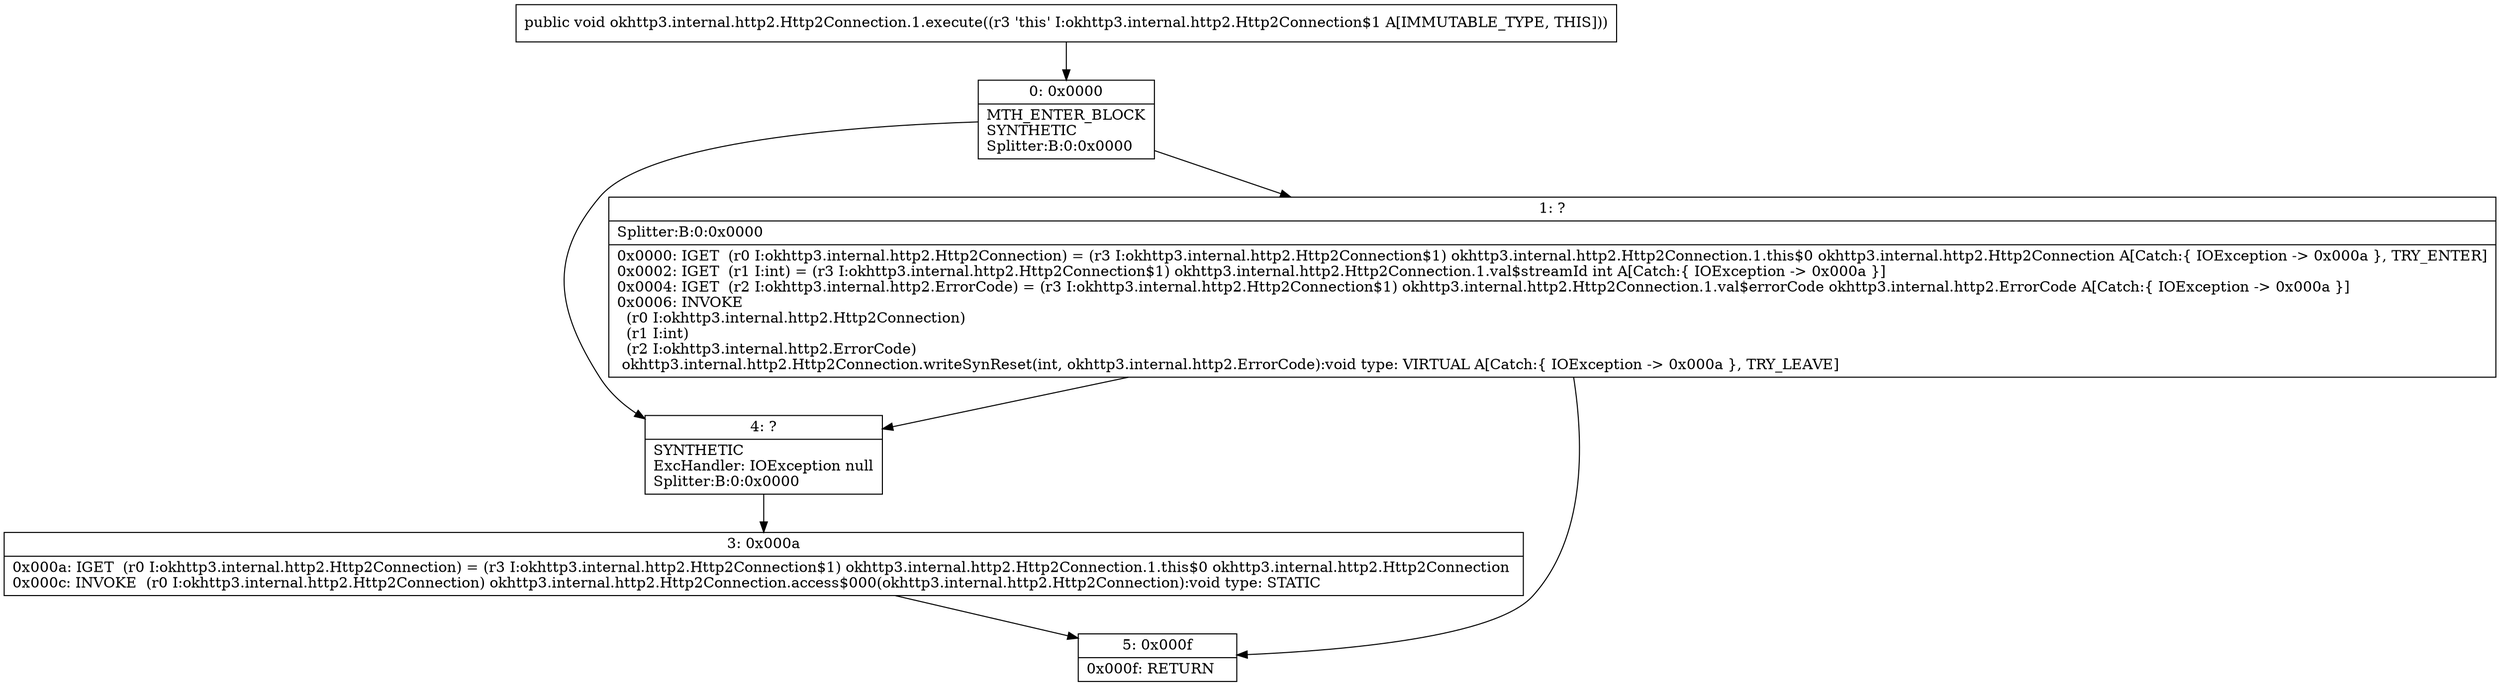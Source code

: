 digraph "CFG forokhttp3.internal.http2.Http2Connection.1.execute()V" {
Node_0 [shape=record,label="{0\:\ 0x0000|MTH_ENTER_BLOCK\lSYNTHETIC\lSplitter:B:0:0x0000\l}"];
Node_1 [shape=record,label="{1\:\ ?|Splitter:B:0:0x0000\l|0x0000: IGET  (r0 I:okhttp3.internal.http2.Http2Connection) = (r3 I:okhttp3.internal.http2.Http2Connection$1) okhttp3.internal.http2.Http2Connection.1.this$0 okhttp3.internal.http2.Http2Connection A[Catch:\{ IOException \-\> 0x000a \}, TRY_ENTER]\l0x0002: IGET  (r1 I:int) = (r3 I:okhttp3.internal.http2.Http2Connection$1) okhttp3.internal.http2.Http2Connection.1.val$streamId int A[Catch:\{ IOException \-\> 0x000a \}]\l0x0004: IGET  (r2 I:okhttp3.internal.http2.ErrorCode) = (r3 I:okhttp3.internal.http2.Http2Connection$1) okhttp3.internal.http2.Http2Connection.1.val$errorCode okhttp3.internal.http2.ErrorCode A[Catch:\{ IOException \-\> 0x000a \}]\l0x0006: INVOKE  \l  (r0 I:okhttp3.internal.http2.Http2Connection)\l  (r1 I:int)\l  (r2 I:okhttp3.internal.http2.ErrorCode)\l okhttp3.internal.http2.Http2Connection.writeSynReset(int, okhttp3.internal.http2.ErrorCode):void type: VIRTUAL A[Catch:\{ IOException \-\> 0x000a \}, TRY_LEAVE]\l}"];
Node_3 [shape=record,label="{3\:\ 0x000a|0x000a: IGET  (r0 I:okhttp3.internal.http2.Http2Connection) = (r3 I:okhttp3.internal.http2.Http2Connection$1) okhttp3.internal.http2.Http2Connection.1.this$0 okhttp3.internal.http2.Http2Connection \l0x000c: INVOKE  (r0 I:okhttp3.internal.http2.Http2Connection) okhttp3.internal.http2.Http2Connection.access$000(okhttp3.internal.http2.Http2Connection):void type: STATIC \l}"];
Node_4 [shape=record,label="{4\:\ ?|SYNTHETIC\lExcHandler: IOException null\lSplitter:B:0:0x0000\l}"];
Node_5 [shape=record,label="{5\:\ 0x000f|0x000f: RETURN   \l}"];
MethodNode[shape=record,label="{public void okhttp3.internal.http2.Http2Connection.1.execute((r3 'this' I:okhttp3.internal.http2.Http2Connection$1 A[IMMUTABLE_TYPE, THIS])) }"];
MethodNode -> Node_0;
Node_0 -> Node_1;
Node_0 -> Node_4;
Node_1 -> Node_4;
Node_1 -> Node_5;
Node_3 -> Node_5;
Node_4 -> Node_3;
}

